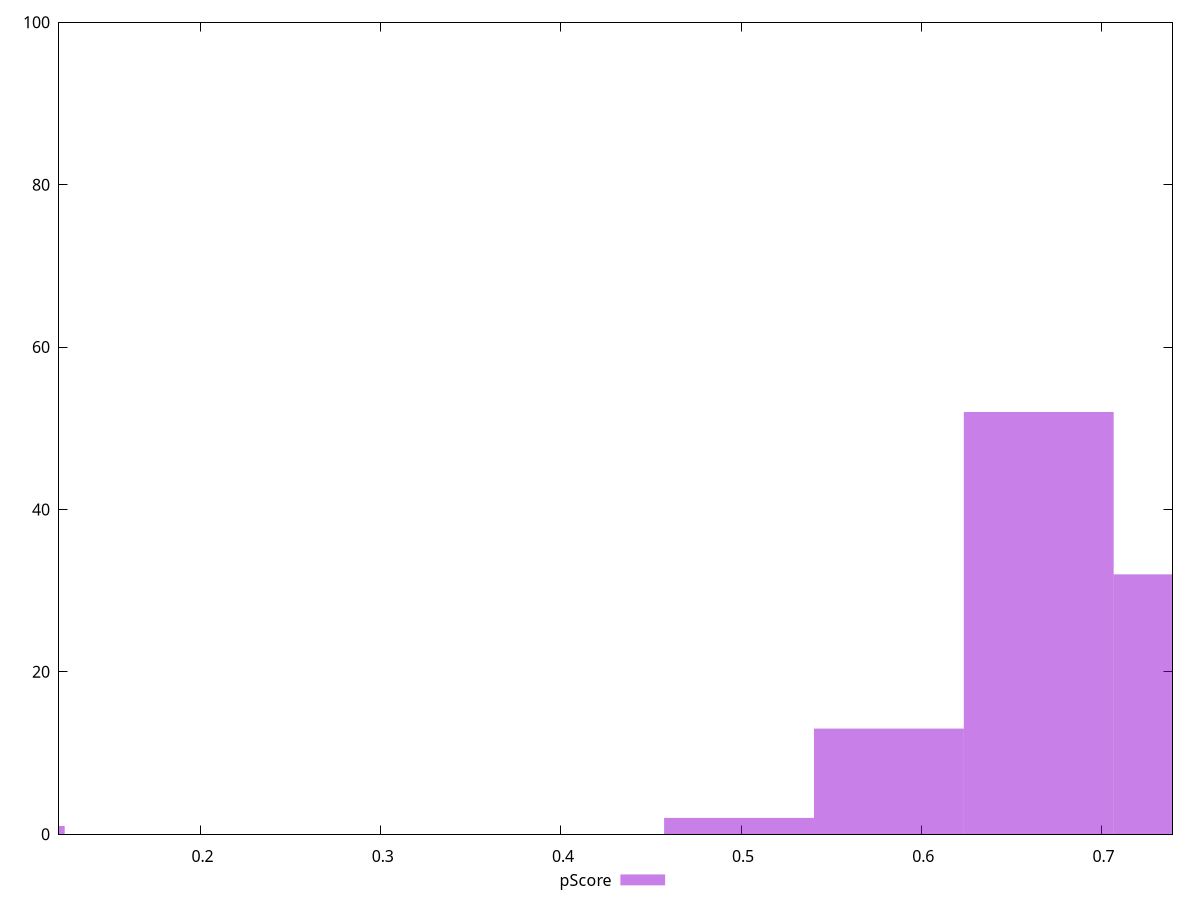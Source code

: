 reset

$pScore <<EOF
0.08313985087741559 1
0.6651188070193247 52
0.5819789561419091 13
0.4988391052644935 2
0.7482586578967403 32
EOF

set key outside below
set boxwidth 0.08313985087741559
set xrange [0.12155750932704174:0.7393276132684055]
set yrange [0:100]
set trange [0:100]
set style fill transparent solid 0.5 noborder
set terminal svg size 640, 490 enhanced background rgb 'white'
set output "report_00009_2021-02-08T22-37-41.559Z/speed-index/samples/pages+cached/pScore/histogram.svg"

plot $pScore title "pScore" with boxes

reset
